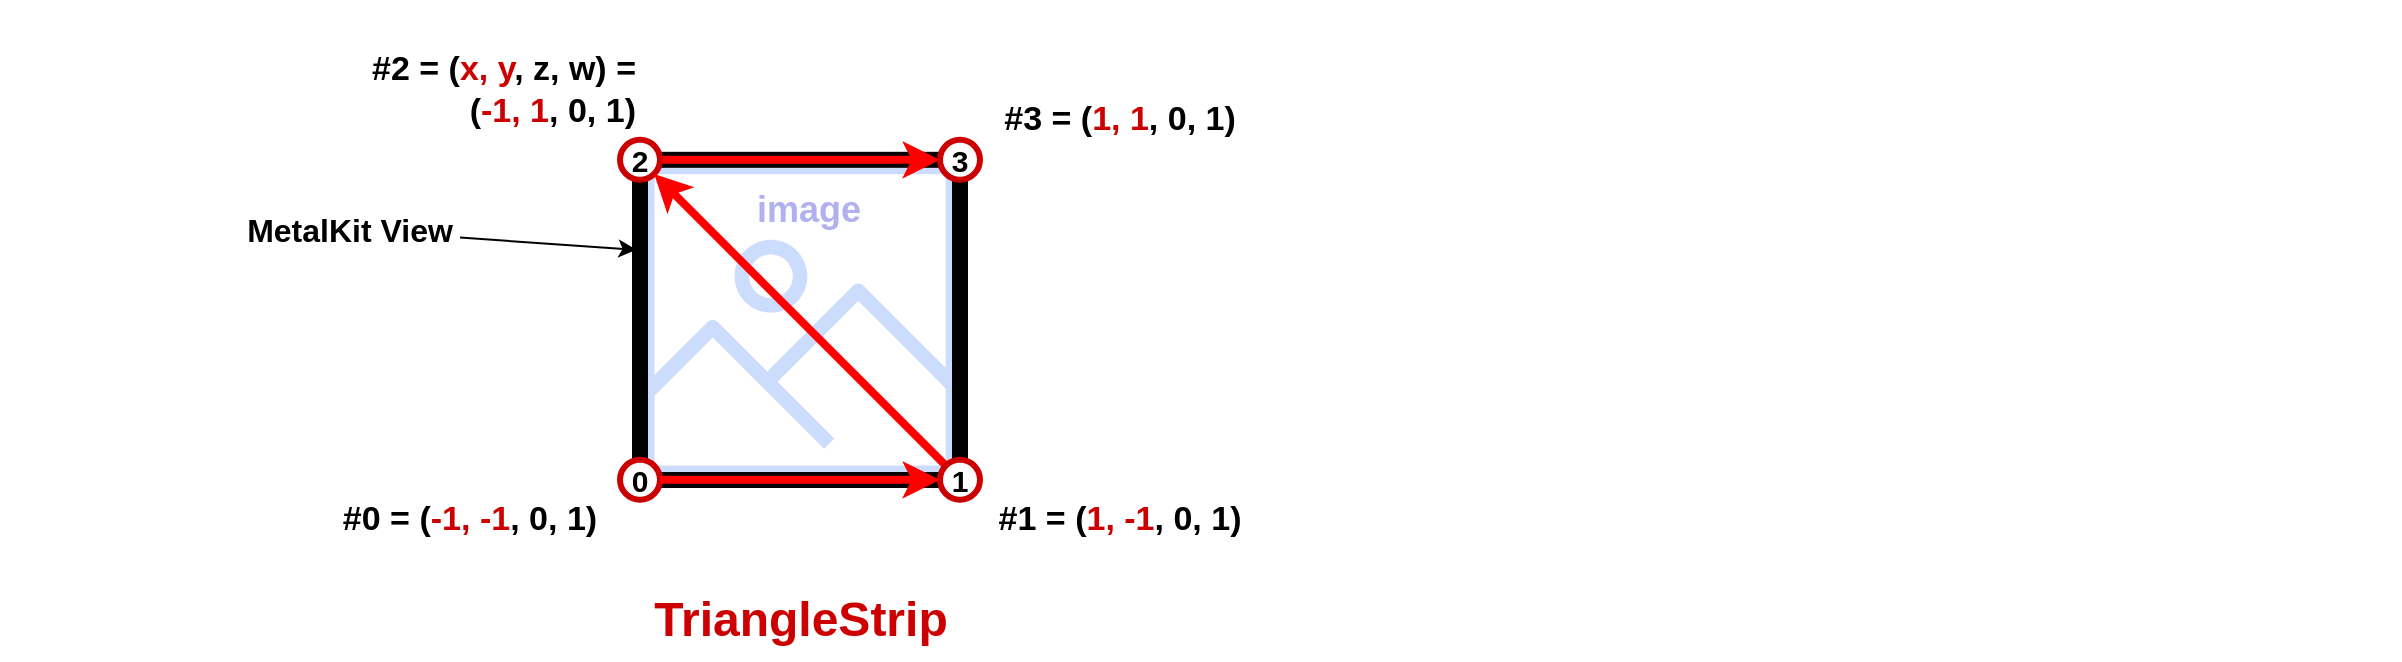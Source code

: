 <mxfile version="21.1.2" type="device">
  <diagram name="ページ1" id="HnClHyY8cUkIvw8qRZSE">
    <mxGraphModel dx="1418" dy="775" grid="1" gridSize="10" guides="1" tooltips="1" connect="1" arrows="1" fold="1" page="1" pageScale="1" pageWidth="1169" pageHeight="827" math="0" shadow="0">
      <root>
        <mxCell id="0" />
        <mxCell id="1" parent="0" />
        <mxCell id="6xBcISW6ILnKEVfqixVu-1" value="" style="sketch=0;outlineConnect=0;fillColor=#0050ef;strokeColor=#001DBC;dashed=0;verticalLabelPosition=bottom;verticalAlign=top;align=center;html=1;fontSize=12;fontStyle=0;aspect=fixed;pointerEvents=1;shape=mxgraph.aws4.container_registry_image;fontColor=#ffffff;opacity=20;" vertex="1" parent="1">
          <mxGeometry x="320" y="79.91" width="160.09" height="160.09" as="geometry" />
        </mxCell>
        <mxCell id="6xBcISW6ILnKEVfqixVu-2" value="" style="rounded=0;whiteSpace=wrap;html=1;fillColor=none;strokeWidth=8;" vertex="1" parent="1">
          <mxGeometry x="320" y="79.91" width="160" height="160.09" as="geometry" />
        </mxCell>
        <mxCell id="6xBcISW6ILnKEVfqixVu-3" value="&lt;b&gt;&lt;font style=&quot;font-size: 17px;&quot;&gt;#2 = (&lt;font color=&quot;#cc0000&quot;&gt;x, y&lt;/font&gt;, z, w) = &lt;br&gt;(&lt;font color=&quot;#cc0000&quot;&gt;-1, 1&lt;/font&gt;, 0, 1)&lt;/font&gt;&lt;/b&gt;" style="rounded=0;whiteSpace=wrap;html=1;fillColor=none;strokeColor=none;align=right;" vertex="1" parent="1">
          <mxGeometry x="160" y="20" width="160" height="49.91" as="geometry" />
        </mxCell>
        <mxCell id="6xBcISW6ILnKEVfqixVu-4" value="" style="rounded=0;whiteSpace=wrap;html=1;strokeColor=none;fillColor=none;" vertex="1" parent="1">
          <mxGeometry width="40" height="40" as="geometry" />
        </mxCell>
        <mxCell id="6xBcISW6ILnKEVfqixVu-5" value="" style="rounded=0;whiteSpace=wrap;html=1;strokeColor=none;fillColor=none;" vertex="1" parent="1">
          <mxGeometry x="1160" width="40" height="40" as="geometry" />
        </mxCell>
        <mxCell id="6xBcISW6ILnKEVfqixVu-6" value="&lt;b style=&quot;border-color: var(--border-color); font-size: 17px;&quot;&gt;#1 =&amp;nbsp;&lt;/b&gt;&lt;font size=&quot;1&quot; style=&quot;&quot;&gt;&lt;span style=&quot;font-size: 17px;&quot;&gt;&lt;b style=&quot;&quot;&gt;(&lt;font color=&quot;#cc0000&quot;&gt;1, -1&lt;/font&gt;, 0, 1)&lt;/b&gt;&lt;/span&gt;&lt;/font&gt;" style="rounded=0;whiteSpace=wrap;html=1;fillColor=none;strokeColor=none;" vertex="1" parent="1">
          <mxGeometry x="480" y="239.91" width="160" height="40" as="geometry" />
        </mxCell>
        <mxCell id="6xBcISW6ILnKEVfqixVu-7" value="&lt;b style=&quot;border-color: var(--border-color); font-size: 17px;&quot;&gt;#0 =&amp;nbsp;&lt;/b&gt;&lt;b&gt;&lt;font style=&quot;font-size: 17px;&quot;&gt;(&lt;font color=&quot;#cc0000&quot;&gt;-1, -&lt;/font&gt;&lt;/font&gt;&lt;/b&gt;&lt;b style=&quot;border-color: var(--border-color);&quot;&gt;&lt;font style=&quot;border-color: var(--border-color); font-size: 17px;&quot;&gt;&lt;font color=&quot;#cc0000&quot;&gt;1&lt;/font&gt;, 0, 1&lt;/font&gt;&lt;/b&gt;&lt;b&gt;&lt;font style=&quot;font-size: 17px;&quot;&gt;)&lt;/font&gt;&lt;/b&gt;" style="rounded=0;whiteSpace=wrap;html=1;fillColor=none;strokeColor=none;" vertex="1" parent="1">
          <mxGeometry x="160" y="239.91" width="150" height="40" as="geometry" />
        </mxCell>
        <mxCell id="6xBcISW6ILnKEVfqixVu-8" value="&lt;b&gt;&lt;font style=&quot;font-size: 17px;&quot;&gt;#3 = (&lt;font color=&quot;#cc0000&quot;&gt;1, 1&lt;/font&gt;, 0, 1)&lt;/font&gt;&lt;/b&gt;" style="rounded=0;whiteSpace=wrap;html=1;fillColor=none;strokeColor=none;" vertex="1" parent="1">
          <mxGeometry x="480" y="39.91" width="160" height="40" as="geometry" />
        </mxCell>
        <mxCell id="6xBcISW6ILnKEVfqixVu-9" value="image" style="rounded=0;whiteSpace=wrap;html=1;fillColor=none;strokeColor=none;fontColor=#0000CC;textOpacity=30;fontSize=18;fontStyle=1" vertex="1" parent="1">
          <mxGeometry x="328.54" y="89.91" width="151.46" height="30" as="geometry" />
        </mxCell>
        <mxCell id="6xBcISW6ILnKEVfqixVu-10" style="rounded=0;orthogonalLoop=1;jettySize=auto;html=1;entryX=-0.011;entryY=0.281;entryDx=0;entryDy=0;entryPerimeter=0;" edge="1" parent="1" source="6xBcISW6ILnKEVfqixVu-11" target="6xBcISW6ILnKEVfqixVu-2">
          <mxGeometry relative="1" as="geometry">
            <mxPoint x="412" y="463.828" as="targetPoint" />
          </mxGeometry>
        </mxCell>
        <mxCell id="6xBcISW6ILnKEVfqixVu-11" value="MetalKit View" style="rounded=1;whiteSpace=wrap;html=1;fontStyle=1;fontSize=16;fontColor=#000000;strokeColor=none;fillColor=none;" vertex="1" parent="1">
          <mxGeometry x="120" y="100" width="110" height="30" as="geometry" />
        </mxCell>
        <mxCell id="6xBcISW6ILnKEVfqixVu-12" style="edgeStyle=none;shape=connector;rounded=0;orthogonalLoop=1;jettySize=auto;html=1;labelBackgroundColor=default;strokeColor=#FF0000;strokeWidth=4;fontFamily=Helvetica;fontSize=11;fontColor=default;endArrow=classic;" edge="1" parent="1" source="6xBcISW6ILnKEVfqixVu-13" target="6xBcISW6ILnKEVfqixVu-17">
          <mxGeometry relative="1" as="geometry" />
        </mxCell>
        <mxCell id="6xBcISW6ILnKEVfqixVu-13" value="2" style="ellipse;whiteSpace=wrap;html=1;aspect=fixed;fillColor=default;strokeColor=#CC0000;fontSize=15;strokeWidth=3;fontStyle=1;" vertex="1" parent="1">
          <mxGeometry x="310" y="69.91" width="20" height="20" as="geometry" />
        </mxCell>
        <mxCell id="6xBcISW6ILnKEVfqixVu-14" value="0" style="ellipse;whiteSpace=wrap;html=1;aspect=fixed;fillColor=default;strokeColor=#CC0000;strokeWidth=3;fontStyle=1;fontSize=15;" vertex="1" parent="1">
          <mxGeometry x="310" y="229.91" width="20" height="20" as="geometry" />
        </mxCell>
        <mxCell id="6xBcISW6ILnKEVfqixVu-15" style="edgeStyle=none;shape=connector;rounded=0;orthogonalLoop=1;jettySize=auto;html=1;labelBackgroundColor=default;strokeColor=#FF0000;strokeWidth=4;fontFamily=Helvetica;fontSize=11;fontColor=default;endArrow=classic;" edge="1" parent="1" source="6xBcISW6ILnKEVfqixVu-16" target="6xBcISW6ILnKEVfqixVu-13">
          <mxGeometry relative="1" as="geometry" />
        </mxCell>
        <mxCell id="6xBcISW6ILnKEVfqixVu-16" value="1" style="ellipse;whiteSpace=wrap;html=1;aspect=fixed;fillColor=default;strokeColor=#CC0000;fontSize=15;strokeWidth=3;fontStyle=1;" vertex="1" parent="1">
          <mxGeometry x="470" y="229.91" width="20" height="20" as="geometry" />
        </mxCell>
        <mxCell id="6xBcISW6ILnKEVfqixVu-17" value="3" style="ellipse;whiteSpace=wrap;html=1;aspect=fixed;fillColor=default;strokeColor=#CC0000;fontSize=15;strokeWidth=3;fontStyle=1;" vertex="1" parent="1">
          <mxGeometry x="470" y="69.91" width="20" height="20" as="geometry" />
        </mxCell>
        <mxCell id="6xBcISW6ILnKEVfqixVu-18" value="" style="endArrow=classic;html=1;rounded=0;strokeWidth=4;strokeColor=#FF0000;" edge="1" parent="1" source="6xBcISW6ILnKEVfqixVu-14" target="6xBcISW6ILnKEVfqixVu-16">
          <mxGeometry width="50" height="50" relative="1" as="geometry">
            <mxPoint x="270" y="250" as="sourcePoint" />
            <mxPoint x="480" y="320" as="targetPoint" />
          </mxGeometry>
        </mxCell>
        <mxCell id="6xBcISW6ILnKEVfqixVu-19" value="TriangleStrip" style="text;align=center;verticalAlign=middle;resizable=0;points=[];autosize=1;strokeColor=none;fillColor=none;fontSize=24;fontStyle=1;labelBorderColor=none;labelBackgroundColor=none;html=1;fontColor=#CC0000;" vertex="1" parent="1">
          <mxGeometry x="315" y="290" width="170" height="40" as="geometry" />
        </mxCell>
      </root>
    </mxGraphModel>
  </diagram>
</mxfile>
